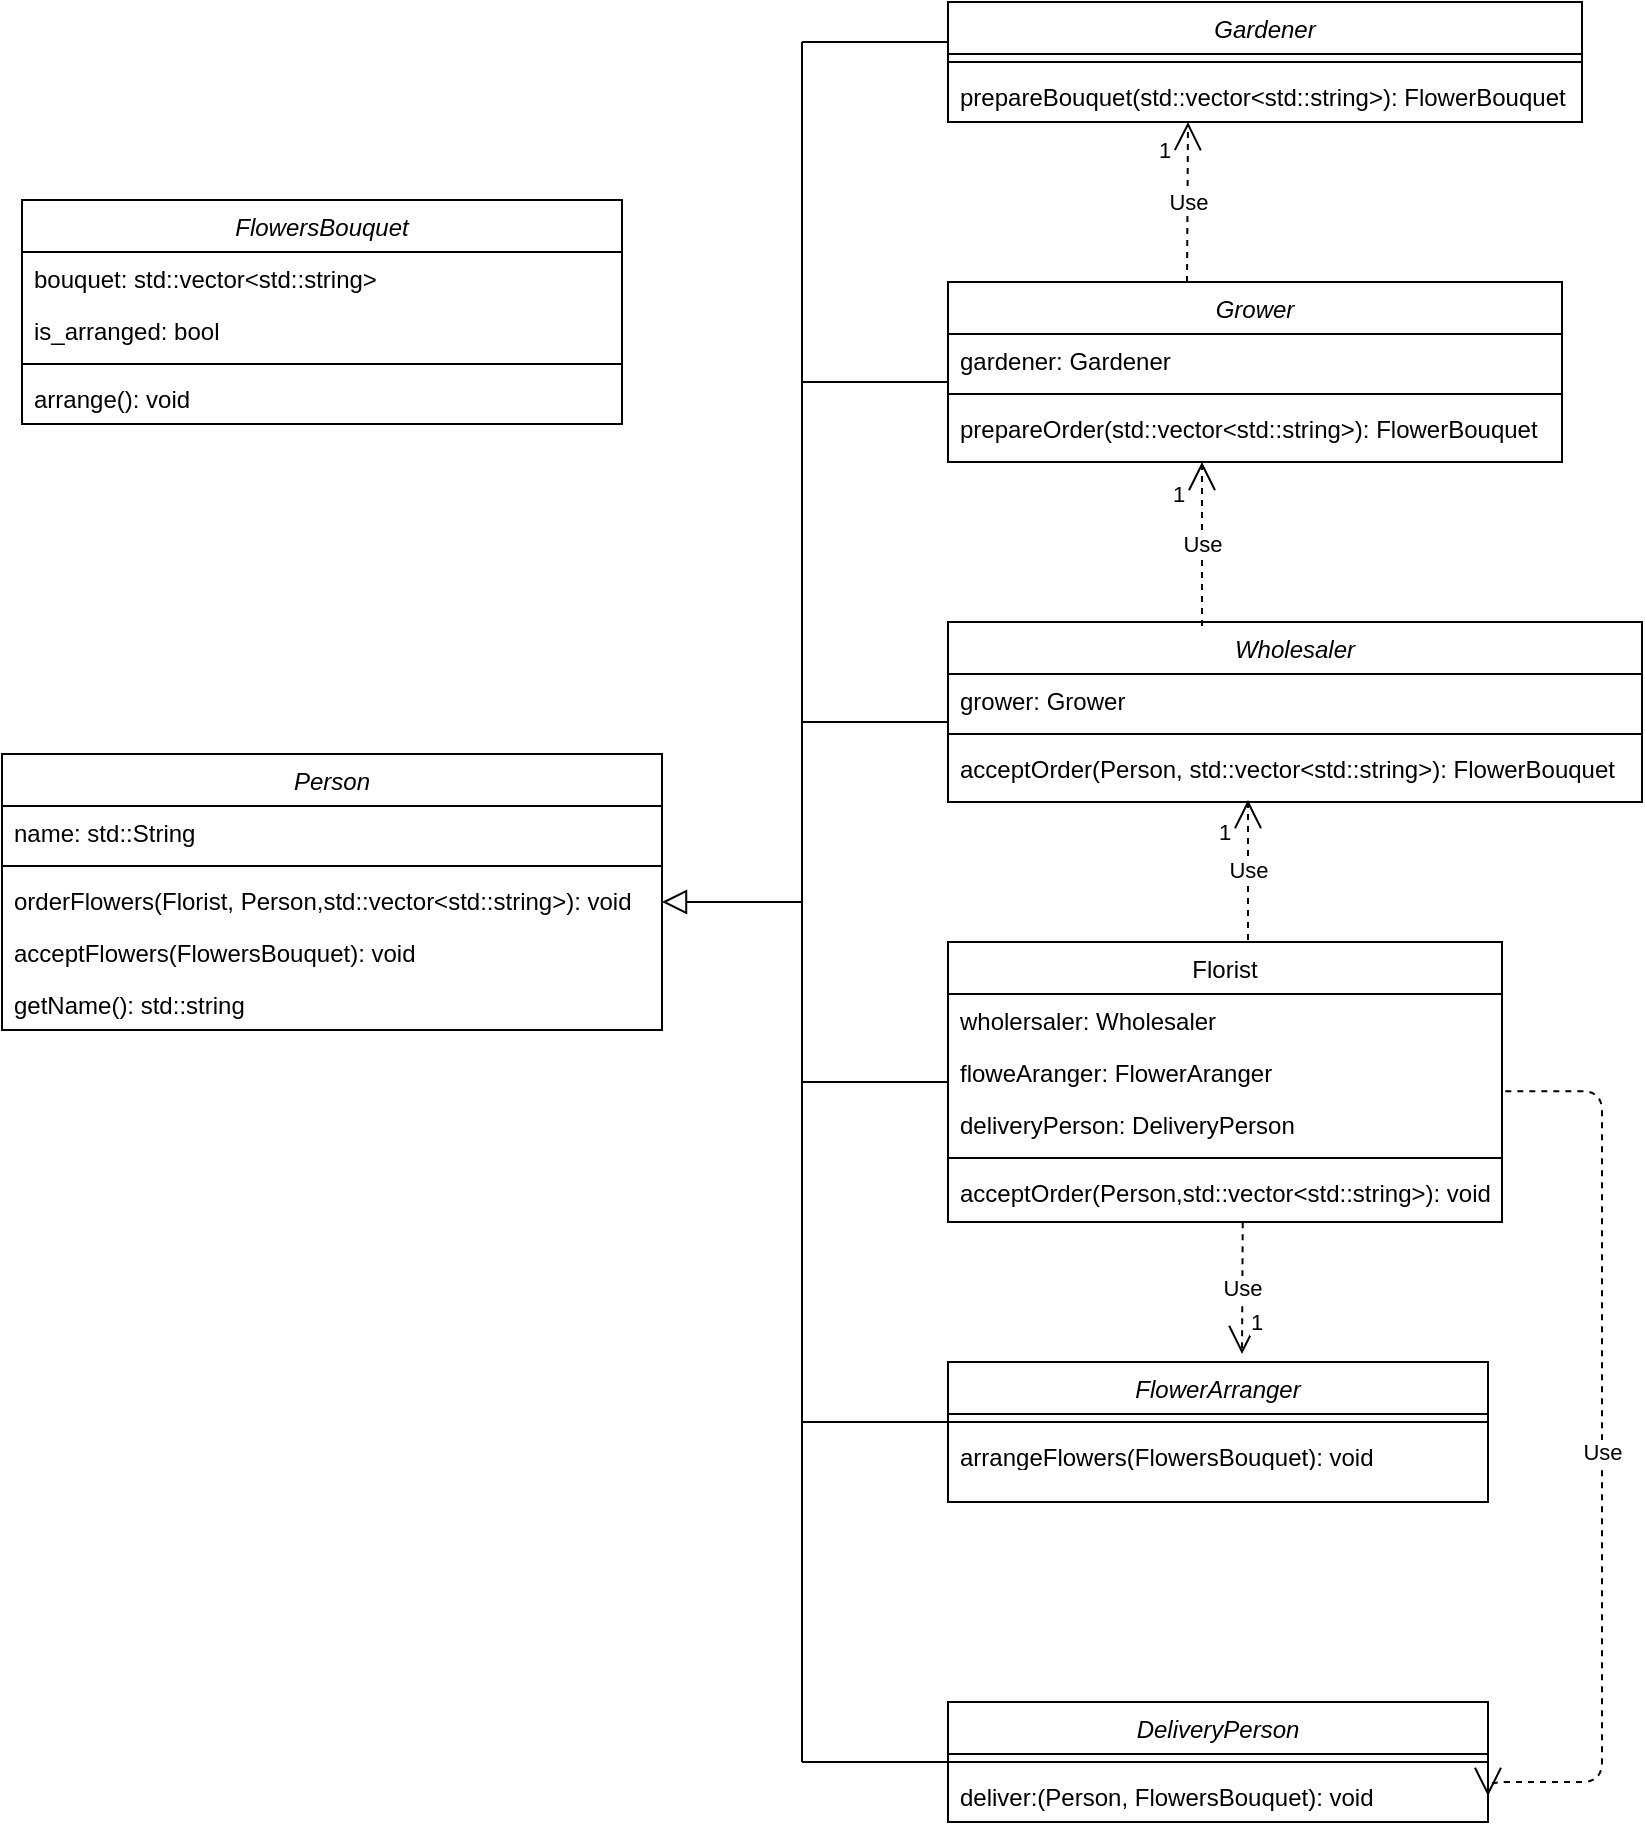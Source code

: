 <mxfile version="14.6.9" type="github">
  <diagram id="C5RBs43oDa-KdzZeNtuy" name="Page-1">
    <mxGraphModel dx="1468" dy="925" grid="1" gridSize="10" guides="1" tooltips="1" connect="1" arrows="1" fold="1" page="1" pageScale="1" pageWidth="827" pageHeight="1169" math="0" shadow="0">
      <root>
        <mxCell id="WIyWlLk6GJQsqaUBKTNV-0" />
        <mxCell id="WIyWlLk6GJQsqaUBKTNV-1" parent="WIyWlLk6GJQsqaUBKTNV-0" />
        <mxCell id="zkfFHV4jXpPFQw0GAbJ--0" value="Person" style="swimlane;fontStyle=2;align=center;verticalAlign=top;childLayout=stackLayout;horizontal=1;startSize=26;horizontalStack=0;resizeParent=1;resizeLast=0;collapsible=1;marginBottom=0;rounded=0;shadow=0;strokeWidth=1;" parent="WIyWlLk6GJQsqaUBKTNV-1" vertex="1">
          <mxGeometry y="516" width="330" height="138" as="geometry">
            <mxRectangle x="230" y="140" width="160" height="26" as="alternateBounds" />
          </mxGeometry>
        </mxCell>
        <mxCell id="zkfFHV4jXpPFQw0GAbJ--1" value="name: std::String" style="text;align=left;verticalAlign=top;spacingLeft=4;spacingRight=4;overflow=hidden;rotatable=0;points=[[0,0.5],[1,0.5]];portConstraint=eastwest;" parent="zkfFHV4jXpPFQw0GAbJ--0" vertex="1">
          <mxGeometry y="26" width="330" height="26" as="geometry" />
        </mxCell>
        <mxCell id="zkfFHV4jXpPFQw0GAbJ--4" value="" style="line;html=1;strokeWidth=1;align=left;verticalAlign=middle;spacingTop=-1;spacingLeft=3;spacingRight=3;rotatable=0;labelPosition=right;points=[];portConstraint=eastwest;" parent="zkfFHV4jXpPFQw0GAbJ--0" vertex="1">
          <mxGeometry y="52" width="330" height="8" as="geometry" />
        </mxCell>
        <mxCell id="JRQ41yv-eD_Tn_4ovf59-32" value="orderFlowers(Florist, Person,std::vector&lt;std::string&gt;): void" style="text;align=left;verticalAlign=top;spacingLeft=4;spacingRight=4;overflow=hidden;rotatable=0;points=[[0,0.5],[1,0.5]];portConstraint=eastwest;" vertex="1" parent="zkfFHV4jXpPFQw0GAbJ--0">
          <mxGeometry y="60" width="330" height="26" as="geometry" />
        </mxCell>
        <mxCell id="zkfFHV4jXpPFQw0GAbJ--5" value="acceptFlowers(FlowersBouquet): void" style="text;align=left;verticalAlign=top;spacingLeft=4;spacingRight=4;overflow=hidden;rotatable=0;points=[[0,0.5],[1,0.5]];portConstraint=eastwest;" parent="zkfFHV4jXpPFQw0GAbJ--0" vertex="1">
          <mxGeometry y="86" width="330" height="26" as="geometry" />
        </mxCell>
        <mxCell id="JRQ41yv-eD_Tn_4ovf59-111" value="getName(): std::string" style="text;align=left;verticalAlign=top;spacingLeft=4;spacingRight=4;overflow=hidden;rotatable=0;points=[[0,0.5],[1,0.5]];portConstraint=eastwest;" vertex="1" parent="zkfFHV4jXpPFQw0GAbJ--0">
          <mxGeometry y="112" width="330" height="26" as="geometry" />
        </mxCell>
        <mxCell id="zkfFHV4jXpPFQw0GAbJ--6" value="Florist" style="swimlane;fontStyle=0;align=center;verticalAlign=top;childLayout=stackLayout;horizontal=1;startSize=26;horizontalStack=0;resizeParent=1;resizeLast=0;collapsible=1;marginBottom=0;rounded=0;shadow=0;strokeWidth=1;" parent="WIyWlLk6GJQsqaUBKTNV-1" vertex="1">
          <mxGeometry x="473" y="610" width="277" height="140" as="geometry">
            <mxRectangle x="130" y="380" width="160" height="26" as="alternateBounds" />
          </mxGeometry>
        </mxCell>
        <mxCell id="zkfFHV4jXpPFQw0GAbJ--7" value="wholersaler: Wholesaler" style="text;align=left;verticalAlign=top;spacingLeft=4;spacingRight=4;overflow=hidden;rotatable=0;points=[[0,0.5],[1,0.5]];portConstraint=eastwest;" parent="zkfFHV4jXpPFQw0GAbJ--6" vertex="1">
          <mxGeometry y="26" width="277" height="26" as="geometry" />
        </mxCell>
        <mxCell id="JRQ41yv-eD_Tn_4ovf59-30" value="floweAranger: FlowerAranger" style="text;align=left;verticalAlign=top;spacingLeft=4;spacingRight=4;overflow=hidden;rotatable=0;points=[[0,0.5],[1,0.5]];portConstraint=eastwest;rounded=0;shadow=0;html=0;" vertex="1" parent="zkfFHV4jXpPFQw0GAbJ--6">
          <mxGeometry y="52" width="277" height="26" as="geometry" />
        </mxCell>
        <mxCell id="JRQ41yv-eD_Tn_4ovf59-31" value="deliveryPerson: DeliveryPerson" style="text;align=left;verticalAlign=top;spacingLeft=4;spacingRight=4;overflow=hidden;rotatable=0;points=[[0,0.5],[1,0.5]];portConstraint=eastwest;rounded=0;shadow=0;html=0;" vertex="1" parent="zkfFHV4jXpPFQw0GAbJ--6">
          <mxGeometry y="78" width="277" height="26" as="geometry" />
        </mxCell>
        <mxCell id="zkfFHV4jXpPFQw0GAbJ--9" value="" style="line;html=1;strokeWidth=1;align=left;verticalAlign=middle;spacingTop=-1;spacingLeft=3;spacingRight=3;rotatable=0;labelPosition=right;points=[];portConstraint=eastwest;" parent="zkfFHV4jXpPFQw0GAbJ--6" vertex="1">
          <mxGeometry y="104" width="277" height="8" as="geometry" />
        </mxCell>
        <mxCell id="zkfFHV4jXpPFQw0GAbJ--11" value="acceptOrder(Person,std::vector&lt;std::string&gt;): void" style="text;align=left;verticalAlign=top;spacingLeft=4;spacingRight=4;overflow=hidden;rotatable=0;points=[[0,0.5],[1,0.5]];portConstraint=eastwest;" parent="zkfFHV4jXpPFQw0GAbJ--6" vertex="1">
          <mxGeometry y="112" width="277" height="26" as="geometry" />
        </mxCell>
        <mxCell id="zkfFHV4jXpPFQw0GAbJ--12" value="" style="endArrow=block;endSize=10;endFill=0;shadow=0;strokeWidth=1;rounded=0;edgeStyle=elbowEdgeStyle;elbow=vertical;" parent="WIyWlLk6GJQsqaUBKTNV-1" target="zkfFHV4jXpPFQw0GAbJ--0" edge="1">
          <mxGeometry width="160" relative="1" as="geometry">
            <mxPoint x="400" y="630" as="sourcePoint" />
            <mxPoint x="210" y="33" as="targetPoint" />
            <Array as="points">
              <mxPoint x="370" y="590" />
            </Array>
          </mxGeometry>
        </mxCell>
        <mxCell id="JRQ41yv-eD_Tn_4ovf59-46" value="Wholesaler" style="swimlane;fontStyle=2;align=center;verticalAlign=top;childLayout=stackLayout;horizontal=1;startSize=26;horizontalStack=0;resizeParent=1;resizeLast=0;collapsible=1;marginBottom=0;rounded=0;shadow=0;strokeWidth=1;" vertex="1" parent="WIyWlLk6GJQsqaUBKTNV-1">
          <mxGeometry x="473" y="450" width="347" height="90" as="geometry">
            <mxRectangle x="230" y="140" width="160" height="26" as="alternateBounds" />
          </mxGeometry>
        </mxCell>
        <mxCell id="JRQ41yv-eD_Tn_4ovf59-47" value="grower: Grower" style="text;align=left;verticalAlign=top;spacingLeft=4;spacingRight=4;overflow=hidden;rotatable=0;points=[[0,0.5],[1,0.5]];portConstraint=eastwest;" vertex="1" parent="JRQ41yv-eD_Tn_4ovf59-46">
          <mxGeometry y="26" width="347" height="26" as="geometry" />
        </mxCell>
        <mxCell id="JRQ41yv-eD_Tn_4ovf59-48" value="" style="line;html=1;strokeWidth=1;align=left;verticalAlign=middle;spacingTop=-1;spacingLeft=3;spacingRight=3;rotatable=0;labelPosition=right;points=[];portConstraint=eastwest;" vertex="1" parent="JRQ41yv-eD_Tn_4ovf59-46">
          <mxGeometry y="52" width="347" height="8" as="geometry" />
        </mxCell>
        <mxCell id="JRQ41yv-eD_Tn_4ovf59-50" value="acceptOrder(Person, std::vector&lt;std::string&gt;): FlowerBouquet" style="text;align=left;verticalAlign=top;spacingLeft=4;spacingRight=4;overflow=hidden;rotatable=0;points=[[0,0.5],[1,0.5]];portConstraint=eastwest;" vertex="1" parent="JRQ41yv-eD_Tn_4ovf59-46">
          <mxGeometry y="60" width="347" height="26" as="geometry" />
        </mxCell>
        <mxCell id="JRQ41yv-eD_Tn_4ovf59-52" value="Grower" style="swimlane;fontStyle=2;align=center;verticalAlign=top;childLayout=stackLayout;horizontal=1;startSize=26;horizontalStack=0;resizeParent=1;resizeLast=0;collapsible=1;marginBottom=0;rounded=0;shadow=0;strokeWidth=1;" vertex="1" parent="WIyWlLk6GJQsqaUBKTNV-1">
          <mxGeometry x="473" y="280" width="307" height="90" as="geometry">
            <mxRectangle x="230" y="140" width="160" height="26" as="alternateBounds" />
          </mxGeometry>
        </mxCell>
        <mxCell id="JRQ41yv-eD_Tn_4ovf59-53" value="gardener: Gardener" style="text;align=left;verticalAlign=top;spacingLeft=4;spacingRight=4;overflow=hidden;rotatable=0;points=[[0,0.5],[1,0.5]];portConstraint=eastwest;" vertex="1" parent="JRQ41yv-eD_Tn_4ovf59-52">
          <mxGeometry y="26" width="307" height="26" as="geometry" />
        </mxCell>
        <mxCell id="JRQ41yv-eD_Tn_4ovf59-54" value="" style="line;html=1;strokeWidth=1;align=left;verticalAlign=middle;spacingTop=-1;spacingLeft=3;spacingRight=3;rotatable=0;labelPosition=right;points=[];portConstraint=eastwest;" vertex="1" parent="JRQ41yv-eD_Tn_4ovf59-52">
          <mxGeometry y="52" width="307" height="8" as="geometry" />
        </mxCell>
        <mxCell id="JRQ41yv-eD_Tn_4ovf59-55" value="prepareOrder(std::vector&lt;std::string&gt;): FlowerBouquet" style="text;align=left;verticalAlign=top;spacingLeft=4;spacingRight=4;overflow=hidden;rotatable=0;points=[[0,0.5],[1,0.5]];portConstraint=eastwest;" vertex="1" parent="JRQ41yv-eD_Tn_4ovf59-52">
          <mxGeometry y="60" width="307" height="26" as="geometry" />
        </mxCell>
        <mxCell id="JRQ41yv-eD_Tn_4ovf59-79" value="Gardener" style="swimlane;fontStyle=2;align=center;verticalAlign=top;childLayout=stackLayout;horizontal=1;startSize=26;horizontalStack=0;resizeParent=1;resizeLast=0;collapsible=1;marginBottom=0;rounded=0;shadow=0;strokeWidth=1;" vertex="1" parent="WIyWlLk6GJQsqaUBKTNV-1">
          <mxGeometry x="473" y="140" width="317" height="60" as="geometry">
            <mxRectangle x="230" y="140" width="160" height="26" as="alternateBounds" />
          </mxGeometry>
        </mxCell>
        <mxCell id="JRQ41yv-eD_Tn_4ovf59-81" value="" style="line;html=1;strokeWidth=1;align=left;verticalAlign=middle;spacingTop=-1;spacingLeft=3;spacingRight=3;rotatable=0;labelPosition=right;points=[];portConstraint=eastwest;" vertex="1" parent="JRQ41yv-eD_Tn_4ovf59-79">
          <mxGeometry y="26" width="317" height="8" as="geometry" />
        </mxCell>
        <mxCell id="JRQ41yv-eD_Tn_4ovf59-82" value="prepareBouquet(std::vector&lt;std::string&gt;): FlowerBouquet" style="text;align=left;verticalAlign=top;spacingLeft=4;spacingRight=4;overflow=hidden;rotatable=0;points=[[0,0.5],[1,0.5]];portConstraint=eastwest;" vertex="1" parent="JRQ41yv-eD_Tn_4ovf59-79">
          <mxGeometry y="34" width="317" height="26" as="geometry" />
        </mxCell>
        <mxCell id="JRQ41yv-eD_Tn_4ovf59-89" value="FlowerArranger" style="swimlane;fontStyle=2;align=center;verticalAlign=top;childLayout=stackLayout;horizontal=1;startSize=26;horizontalStack=0;resizeParent=1;resizeLast=0;collapsible=1;marginBottom=0;rounded=0;shadow=0;strokeWidth=1;" vertex="1" parent="WIyWlLk6GJQsqaUBKTNV-1">
          <mxGeometry x="473" y="820" width="270" height="70" as="geometry">
            <mxRectangle x="230" y="140" width="160" height="26" as="alternateBounds" />
          </mxGeometry>
        </mxCell>
        <mxCell id="JRQ41yv-eD_Tn_4ovf59-90" value="" style="line;html=1;strokeWidth=1;align=left;verticalAlign=middle;spacingTop=-1;spacingLeft=3;spacingRight=3;rotatable=0;labelPosition=right;points=[];portConstraint=eastwest;" vertex="1" parent="JRQ41yv-eD_Tn_4ovf59-89">
          <mxGeometry y="26" width="270" height="8" as="geometry" />
        </mxCell>
        <mxCell id="JRQ41yv-eD_Tn_4ovf59-91" value="arrangeFlowers(FlowersBouquet): void" style="text;align=left;verticalAlign=top;spacingLeft=4;spacingRight=4;overflow=hidden;rotatable=0;points=[[0,0.5],[1,0.5]];portConstraint=eastwest;" vertex="1" parent="JRQ41yv-eD_Tn_4ovf59-89">
          <mxGeometry y="34" width="270" height="16" as="geometry" />
        </mxCell>
        <mxCell id="JRQ41yv-eD_Tn_4ovf59-92" value="DeliveryPerson" style="swimlane;fontStyle=2;align=center;verticalAlign=top;childLayout=stackLayout;horizontal=1;startSize=26;horizontalStack=0;resizeParent=1;resizeLast=0;collapsible=1;marginBottom=0;rounded=0;shadow=0;strokeWidth=1;" vertex="1" parent="WIyWlLk6GJQsqaUBKTNV-1">
          <mxGeometry x="473" y="990" width="270" height="60" as="geometry">
            <mxRectangle x="230" y="140" width="160" height="26" as="alternateBounds" />
          </mxGeometry>
        </mxCell>
        <mxCell id="JRQ41yv-eD_Tn_4ovf59-93" value="" style="line;html=1;strokeWidth=1;align=left;verticalAlign=middle;spacingTop=-1;spacingLeft=3;spacingRight=3;rotatable=0;labelPosition=right;points=[];portConstraint=eastwest;" vertex="1" parent="JRQ41yv-eD_Tn_4ovf59-92">
          <mxGeometry y="26" width="270" height="8" as="geometry" />
        </mxCell>
        <mxCell id="JRQ41yv-eD_Tn_4ovf59-94" value="deliver:(Person, FlowersBouquet): void" style="text;align=left;verticalAlign=top;spacingLeft=4;spacingRight=4;overflow=hidden;rotatable=0;points=[[0,0.5],[1,0.5]];portConstraint=eastwest;" vertex="1" parent="JRQ41yv-eD_Tn_4ovf59-92">
          <mxGeometry y="34" width="270" height="26" as="geometry" />
        </mxCell>
        <mxCell id="JRQ41yv-eD_Tn_4ovf59-95" value="FlowersBouquet" style="swimlane;fontStyle=2;align=center;verticalAlign=top;childLayout=stackLayout;horizontal=1;startSize=26;horizontalStack=0;resizeParent=1;resizeLast=0;collapsible=1;marginBottom=0;rounded=0;shadow=0;strokeWidth=1;" vertex="1" parent="WIyWlLk6GJQsqaUBKTNV-1">
          <mxGeometry x="10" y="239" width="300" height="112" as="geometry">
            <mxRectangle x="230" y="140" width="160" height="26" as="alternateBounds" />
          </mxGeometry>
        </mxCell>
        <mxCell id="JRQ41yv-eD_Tn_4ovf59-96" value="bouquet: std::vector&lt;std::string&gt;" style="text;align=left;verticalAlign=top;spacingLeft=4;spacingRight=4;overflow=hidden;rotatable=0;points=[[0,0.5],[1,0.5]];portConstraint=eastwest;" vertex="1" parent="JRQ41yv-eD_Tn_4ovf59-95">
          <mxGeometry y="26" width="300" height="26" as="geometry" />
        </mxCell>
        <mxCell id="JRQ41yv-eD_Tn_4ovf59-100" value="is_arranged: bool" style="text;align=left;verticalAlign=top;spacingLeft=4;spacingRight=4;overflow=hidden;rotatable=0;points=[[0,0.5],[1,0.5]];portConstraint=eastwest;" vertex="1" parent="JRQ41yv-eD_Tn_4ovf59-95">
          <mxGeometry y="52" width="300" height="26" as="geometry" />
        </mxCell>
        <mxCell id="JRQ41yv-eD_Tn_4ovf59-97" value="" style="line;html=1;strokeWidth=1;align=left;verticalAlign=middle;spacingTop=-1;spacingLeft=3;spacingRight=3;rotatable=0;labelPosition=right;points=[];portConstraint=eastwest;" vertex="1" parent="JRQ41yv-eD_Tn_4ovf59-95">
          <mxGeometry y="78" width="300" height="8" as="geometry" />
        </mxCell>
        <mxCell id="JRQ41yv-eD_Tn_4ovf59-98" value="arrange(): void" style="text;align=left;verticalAlign=top;spacingLeft=4;spacingRight=4;overflow=hidden;rotatable=0;points=[[0,0.5],[1,0.5]];portConstraint=eastwest;" vertex="1" parent="JRQ41yv-eD_Tn_4ovf59-95">
          <mxGeometry y="86" width="300" height="26" as="geometry" />
        </mxCell>
        <mxCell id="JRQ41yv-eD_Tn_4ovf59-101" value="" style="endArrow=none;html=1;" edge="1" parent="WIyWlLk6GJQsqaUBKTNV-1">
          <mxGeometry width="50" height="50" relative="1" as="geometry">
            <mxPoint x="400" y="1020" as="sourcePoint" />
            <mxPoint x="400" y="160" as="targetPoint" />
          </mxGeometry>
        </mxCell>
        <mxCell id="JRQ41yv-eD_Tn_4ovf59-103" value="" style="endArrow=none;html=1;" edge="1" parent="WIyWlLk6GJQsqaUBKTNV-1">
          <mxGeometry width="50" height="50" relative="1" as="geometry">
            <mxPoint x="400" y="1020" as="sourcePoint" />
            <mxPoint x="473" y="1020" as="targetPoint" />
          </mxGeometry>
        </mxCell>
        <mxCell id="JRQ41yv-eD_Tn_4ovf59-104" value="" style="endArrow=none;html=1;" edge="1" parent="WIyWlLk6GJQsqaUBKTNV-1">
          <mxGeometry width="50" height="50" relative="1" as="geometry">
            <mxPoint x="400" y="850" as="sourcePoint" />
            <mxPoint x="473" y="850" as="targetPoint" />
          </mxGeometry>
        </mxCell>
        <mxCell id="JRQ41yv-eD_Tn_4ovf59-105" value="" style="endArrow=none;html=1;" edge="1" parent="WIyWlLk6GJQsqaUBKTNV-1">
          <mxGeometry width="50" height="50" relative="1" as="geometry">
            <mxPoint x="400" y="680" as="sourcePoint" />
            <mxPoint x="473" y="680" as="targetPoint" />
          </mxGeometry>
        </mxCell>
        <mxCell id="JRQ41yv-eD_Tn_4ovf59-106" value="" style="endArrow=none;html=1;" edge="1" parent="WIyWlLk6GJQsqaUBKTNV-1">
          <mxGeometry width="50" height="50" relative="1" as="geometry">
            <mxPoint x="400" y="500" as="sourcePoint" />
            <mxPoint x="473" y="500" as="targetPoint" />
          </mxGeometry>
        </mxCell>
        <mxCell id="JRQ41yv-eD_Tn_4ovf59-107" value="" style="endArrow=none;html=1;" edge="1" parent="WIyWlLk6GJQsqaUBKTNV-1">
          <mxGeometry width="50" height="50" relative="1" as="geometry">
            <mxPoint x="400" y="330" as="sourcePoint" />
            <mxPoint x="473" y="330" as="targetPoint" />
          </mxGeometry>
        </mxCell>
        <mxCell id="JRQ41yv-eD_Tn_4ovf59-108" value="" style="endArrow=none;html=1;" edge="1" parent="WIyWlLk6GJQsqaUBKTNV-1">
          <mxGeometry width="50" height="50" relative="1" as="geometry">
            <mxPoint x="400" y="160" as="sourcePoint" />
            <mxPoint x="473" y="160" as="targetPoint" />
          </mxGeometry>
        </mxCell>
        <mxCell id="JRQ41yv-eD_Tn_4ovf59-113" value="Use" style="endArrow=open;endSize=12;dashed=1;html=1;exitX=0.532;exitY=1.081;exitDx=0;exitDy=0;exitPerimeter=0;" edge="1" parent="WIyWlLk6GJQsqaUBKTNV-1" source="zkfFHV4jXpPFQw0GAbJ--11">
          <mxGeometry width="160" relative="1" as="geometry">
            <mxPoint x="543" y="780" as="sourcePoint" />
            <mxPoint x="620" y="816" as="targetPoint" />
          </mxGeometry>
        </mxCell>
        <mxCell id="JRQ41yv-eD_Tn_4ovf59-125" value="1" style="edgeLabel;html=1;align=center;verticalAlign=middle;resizable=0;points=[];" vertex="1" connectable="0" parent="JRQ41yv-eD_Tn_4ovf59-113">
          <mxGeometry x="0.643" y="-4" relative="1" as="geometry">
            <mxPoint x="11" y="-4" as="offset" />
          </mxGeometry>
        </mxCell>
        <mxCell id="JRQ41yv-eD_Tn_4ovf59-115" value="Use" style="endArrow=open;endSize=12;dashed=1;html=1;exitX=1.006;exitY=-0.129;exitDx=0;exitDy=0;exitPerimeter=0;edgeStyle=orthogonalEdgeStyle;entryX=1;entryY=0.5;entryDx=0;entryDy=0;" edge="1" parent="WIyWlLk6GJQsqaUBKTNV-1" source="JRQ41yv-eD_Tn_4ovf59-31" target="JRQ41yv-eD_Tn_4ovf59-94">
          <mxGeometry width="160" relative="1" as="geometry">
            <mxPoint x="610.68" y="760.106" as="sourcePoint" />
            <mxPoint x="790" y="1010" as="targetPoint" />
            <Array as="points">
              <mxPoint x="800" y="685" />
              <mxPoint x="800" y="1030" />
              <mxPoint x="743" y="1030" />
            </Array>
          </mxGeometry>
        </mxCell>
        <mxCell id="JRQ41yv-eD_Tn_4ovf59-119" value="Use" style="endArrow=open;endSize=12;dashed=1;html=1;" edge="1" parent="WIyWlLk6GJQsqaUBKTNV-1">
          <mxGeometry width="160" relative="1" as="geometry">
            <mxPoint x="623" y="609" as="sourcePoint" />
            <mxPoint x="623" y="539" as="targetPoint" />
          </mxGeometry>
        </mxCell>
        <mxCell id="JRQ41yv-eD_Tn_4ovf59-122" value="1" style="edgeLabel;html=1;align=center;verticalAlign=middle;resizable=0;points=[];" vertex="1" connectable="0" parent="JRQ41yv-eD_Tn_4ovf59-119">
          <mxGeometry x="-0.675" y="-2" relative="1" as="geometry">
            <mxPoint x="-14" y="-43" as="offset" />
          </mxGeometry>
        </mxCell>
        <mxCell id="JRQ41yv-eD_Tn_4ovf59-126" value="Use" style="endArrow=open;endSize=12;dashed=1;html=1;" edge="1" parent="WIyWlLk6GJQsqaUBKTNV-1">
          <mxGeometry width="160" relative="1" as="geometry">
            <mxPoint x="600" y="452" as="sourcePoint" />
            <mxPoint x="600" y="370" as="targetPoint" />
          </mxGeometry>
        </mxCell>
        <mxCell id="JRQ41yv-eD_Tn_4ovf59-127" value="1" style="edgeLabel;html=1;align=center;verticalAlign=middle;resizable=0;points=[];" vertex="1" connectable="0" parent="JRQ41yv-eD_Tn_4ovf59-126">
          <mxGeometry x="-0.675" y="-2" relative="1" as="geometry">
            <mxPoint x="-14" y="-53" as="offset" />
          </mxGeometry>
        </mxCell>
        <mxCell id="JRQ41yv-eD_Tn_4ovf59-128" value="Use" style="endArrow=open;endSize=12;dashed=1;html=1;" edge="1" parent="WIyWlLk6GJQsqaUBKTNV-1">
          <mxGeometry width="160" relative="1" as="geometry">
            <mxPoint x="592.5" y="280" as="sourcePoint" />
            <mxPoint x="593" y="200" as="targetPoint" />
          </mxGeometry>
        </mxCell>
        <mxCell id="JRQ41yv-eD_Tn_4ovf59-129" value="1" style="edgeLabel;html=1;align=center;verticalAlign=middle;resizable=0;points=[];" vertex="1" connectable="0" parent="JRQ41yv-eD_Tn_4ovf59-128">
          <mxGeometry x="-0.675" y="-2" relative="1" as="geometry">
            <mxPoint x="-14" y="-53" as="offset" />
          </mxGeometry>
        </mxCell>
      </root>
    </mxGraphModel>
  </diagram>
</mxfile>
